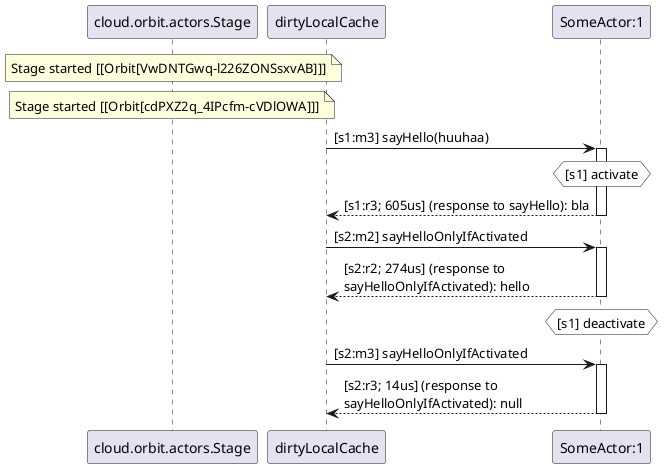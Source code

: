 @startuml
note over "cloud.orbit.actors.Stage": Stage started [[Orbit[VwDNTGwq-l226ZONSsxvAB]]]
note over "cloud.orbit.actors.Stage": Stage started [[Orbit[cdPXZ2q_4IPcfm-cVDlOWA]]]
"dirtyLocalCache" -> "SomeActor:1" : [s1:m3] sayHello(huuhaa)
activate "SomeActor:1"
hnote over "SomeActor:1" #white : [s1] activate
"SomeActor:1" --> "dirtyLocalCache" : [s1:r3; 605us] (response to sayHello): bla
deactivate "SomeActor:1"
"dirtyLocalCache" -> "SomeActor:1" : [s2:m2] sayHelloOnlyIfActivated
activate "SomeActor:1"
"SomeActor:1" --> "dirtyLocalCache" : [s2:r2; 274us] (response to \nsayHelloOnlyIfActivated): hello
deactivate "SomeActor:1"
hnote over "SomeActor:1" #white : [s1] deactivate
"dirtyLocalCache" -> "SomeActor:1" : [s2:m3] sayHelloOnlyIfActivated
activate "SomeActor:1"
"SomeActor:1" --> "dirtyLocalCache" : [s2:r3; 14us] (response to \nsayHelloOnlyIfActivated): null
deactivate "SomeActor:1"
@enduml
